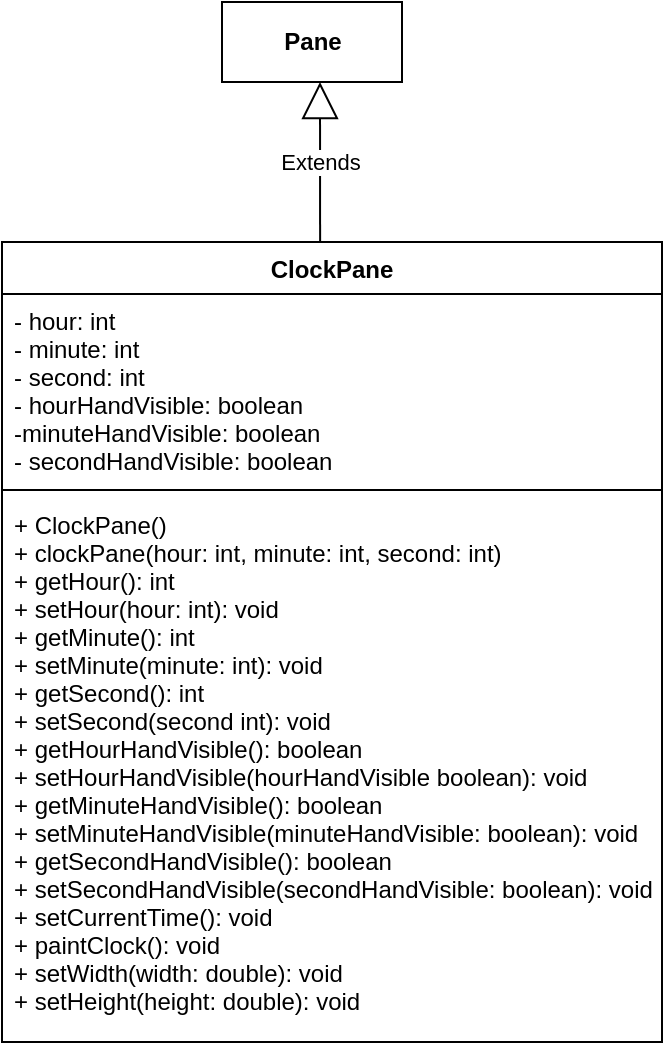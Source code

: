 <mxfile version="13.6.2" type="device"><diagram id="CPp95z8YY3wuFmA07vD3" name="Page-1"><mxGraphModel dx="604" dy="660" grid="1" gridSize="10" guides="1" tooltips="1" connect="1" arrows="1" fold="1" page="1" pageScale="1" pageWidth="850" pageHeight="1100" math="0" shadow="0"><root><mxCell id="0"/><mxCell id="1" parent="0"/><mxCell id="d996MzaRgTdK6N63wPEn-5" value="&lt;b&gt;Pane&lt;/b&gt;" style="html=1;" vertex="1" parent="1"><mxGeometry x="190" y="40" width="90" height="40" as="geometry"/></mxCell><mxCell id="d996MzaRgTdK6N63wPEn-1" value="ClockPane" style="swimlane;fontStyle=1;align=center;verticalAlign=top;childLayout=stackLayout;horizontal=1;startSize=26;horizontalStack=0;resizeParent=1;resizeParentMax=0;resizeLast=0;collapsible=1;marginBottom=0;" vertex="1" parent="1"><mxGeometry x="80" y="160" width="330" height="400" as="geometry"/></mxCell><mxCell id="d996MzaRgTdK6N63wPEn-2" value="- hour: int&#10;- minute: int&#10;- second: int&#10;- hourHandVisible: boolean&#10;-minuteHandVisible: boolean&#10;- secondHandVisible: boolean" style="text;strokeColor=none;fillColor=none;align=left;verticalAlign=top;spacingLeft=4;spacingRight=4;overflow=hidden;rotatable=0;points=[[0,0.5],[1,0.5]];portConstraint=eastwest;" vertex="1" parent="d996MzaRgTdK6N63wPEn-1"><mxGeometry y="26" width="330" height="94" as="geometry"/></mxCell><mxCell id="d996MzaRgTdK6N63wPEn-3" value="" style="line;strokeWidth=1;fillColor=none;align=left;verticalAlign=middle;spacingTop=-1;spacingLeft=3;spacingRight=3;rotatable=0;labelPosition=right;points=[];portConstraint=eastwest;" vertex="1" parent="d996MzaRgTdK6N63wPEn-1"><mxGeometry y="120" width="330" height="8" as="geometry"/></mxCell><mxCell id="d996MzaRgTdK6N63wPEn-4" value="+ ClockPane()&#10;+ clockPane(hour: int, minute: int, second: int)&#10;+ getHour(): int&#10;+ setHour(hour: int): void&#10;+ getMinute(): int&#10;+ setMinute(minute: int): void&#10;+ getSecond(): int&#10;+ setSecond(second int): void&#10;+ getHourHandVisible(): boolean&#10;+ setHourHandVisible(hourHandVisible boolean): void&#10;+ getMinuteHandVisible(): boolean&#10;+ setMinuteHandVisible(minuteHandVisible: boolean): void&#10;+ getSecondHandVisible(): boolean&#10;+ setSecondHandVisible(secondHandVisible: boolean): void&#10;+ setCurrentTime(): void&#10;+ paintClock(): void&#10;+ setWidth(width: double): void&#10;+ setHeight(height: double): void&#10;" style="text;strokeColor=none;fillColor=none;align=left;verticalAlign=top;spacingLeft=4;spacingRight=4;overflow=hidden;rotatable=0;points=[[0,0.5],[1,0.5]];portConstraint=eastwest;" vertex="1" parent="d996MzaRgTdK6N63wPEn-1"><mxGeometry y="128" width="330" height="272" as="geometry"/></mxCell><mxCell id="d996MzaRgTdK6N63wPEn-7" value="Extends" style="endArrow=block;endSize=16;endFill=0;html=1;exitX=0.482;exitY=0;exitDx=0;exitDy=0;exitPerimeter=0;" edge="1" parent="1" source="d996MzaRgTdK6N63wPEn-1"><mxGeometry width="160" relative="1" as="geometry"><mxPoint x="240" y="150" as="sourcePoint"/><mxPoint x="239" y="80" as="targetPoint"/></mxGeometry></mxCell></root></mxGraphModel></diagram></mxfile>